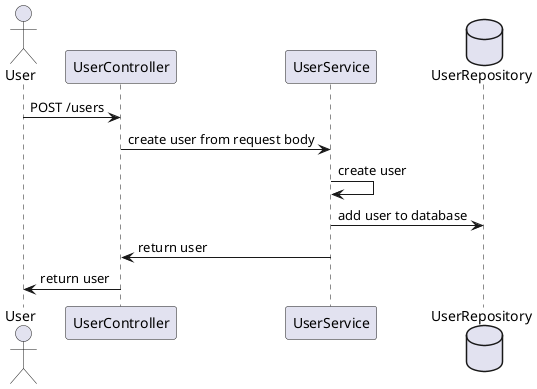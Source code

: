 @startuml
actor User
participant UserController
participant UserService
database UserRepository

User -> UserController: POST /users
UserController -> UserService: create user from request body
UserService -> UserService: create user
UserService -> UserRepository: add user to database
UserService -> UserController: return user
UserController -> User: return user
@enduml